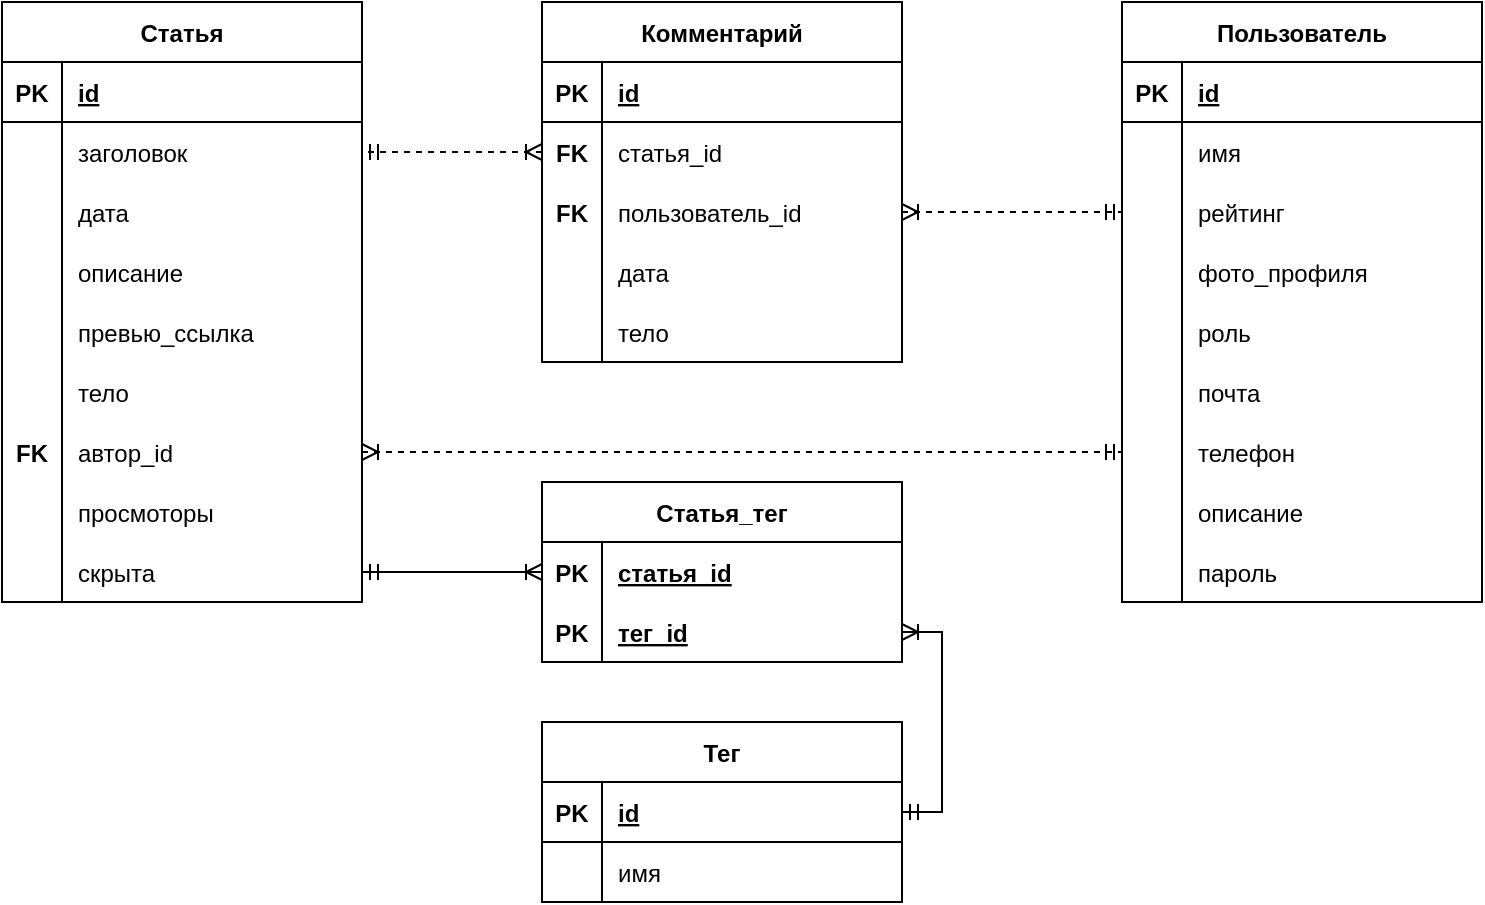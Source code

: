 <mxfile version="18.0.6" type="device"><diagram id="Qlt95Q3p_w7flG3ugTqh" name="Страница 1"><mxGraphModel dx="1038" dy="649" grid="1" gridSize="10" guides="1" tooltips="1" connect="1" arrows="1" fold="1" page="1" pageScale="1" pageWidth="827" pageHeight="1169" math="0" shadow="0"><root><mxCell id="0"/><mxCell id="1" parent="0"/><mxCell id="TPTfM9lemhjSynAn4OB5-2" value="Статья" style="shape=table;startSize=30;container=1;collapsible=1;childLayout=tableLayout;fixedRows=1;rowLines=0;fontStyle=1;align=center;resizeLast=1;" parent="1" vertex="1"><mxGeometry y="120" width="180" height="300" as="geometry"/></mxCell><mxCell id="TPTfM9lemhjSynAn4OB5-3" value="" style="shape=tableRow;horizontal=0;startSize=0;swimlaneHead=0;swimlaneBody=0;fillColor=none;collapsible=0;dropTarget=0;points=[[0,0.5],[1,0.5]];portConstraint=eastwest;top=0;left=0;right=0;bottom=1;" parent="TPTfM9lemhjSynAn4OB5-2" vertex="1"><mxGeometry y="30" width="180" height="30" as="geometry"/></mxCell><mxCell id="TPTfM9lemhjSynAn4OB5-4" value="PK" style="shape=partialRectangle;connectable=0;fillColor=none;top=0;left=0;bottom=0;right=0;fontStyle=1;overflow=hidden;" parent="TPTfM9lemhjSynAn4OB5-3" vertex="1"><mxGeometry width="30" height="30" as="geometry"><mxRectangle width="30" height="30" as="alternateBounds"/></mxGeometry></mxCell><mxCell id="TPTfM9lemhjSynAn4OB5-5" value="id" style="shape=partialRectangle;connectable=0;fillColor=none;top=0;left=0;bottom=0;right=0;align=left;spacingLeft=6;fontStyle=5;overflow=hidden;" parent="TPTfM9lemhjSynAn4OB5-3" vertex="1"><mxGeometry x="30" width="150" height="30" as="geometry"><mxRectangle width="150" height="30" as="alternateBounds"/></mxGeometry></mxCell><mxCell id="TPTfM9lemhjSynAn4OB5-6" value="" style="shape=tableRow;horizontal=0;startSize=0;swimlaneHead=0;swimlaneBody=0;fillColor=none;collapsible=0;dropTarget=0;points=[[0,0.5],[1,0.5]];portConstraint=eastwest;top=0;left=0;right=0;bottom=0;" parent="TPTfM9lemhjSynAn4OB5-2" vertex="1"><mxGeometry y="60" width="180" height="30" as="geometry"/></mxCell><mxCell id="TPTfM9lemhjSynAn4OB5-7" value="" style="shape=partialRectangle;connectable=0;fillColor=none;top=0;left=0;bottom=0;right=0;editable=1;overflow=hidden;" parent="TPTfM9lemhjSynAn4OB5-6" vertex="1"><mxGeometry width="30" height="30" as="geometry"><mxRectangle width="30" height="30" as="alternateBounds"/></mxGeometry></mxCell><mxCell id="TPTfM9lemhjSynAn4OB5-8" value="заголовок" style="shape=partialRectangle;connectable=0;fillColor=none;top=0;left=0;bottom=0;right=0;align=left;spacingLeft=6;overflow=hidden;" parent="TPTfM9lemhjSynAn4OB5-6" vertex="1"><mxGeometry x="30" width="150" height="30" as="geometry"><mxRectangle width="150" height="30" as="alternateBounds"/></mxGeometry></mxCell><mxCell id="TPTfM9lemhjSynAn4OB5-21" style="shape=tableRow;horizontal=0;startSize=0;swimlaneHead=0;swimlaneBody=0;fillColor=none;collapsible=0;dropTarget=0;points=[[0,0.5],[1,0.5]];portConstraint=eastwest;top=0;left=0;right=0;bottom=0;" parent="TPTfM9lemhjSynAn4OB5-2" vertex="1"><mxGeometry y="90" width="180" height="30" as="geometry"/></mxCell><mxCell id="TPTfM9lemhjSynAn4OB5-22" style="shape=partialRectangle;connectable=0;fillColor=none;top=0;left=0;bottom=0;right=0;editable=1;overflow=hidden;" parent="TPTfM9lemhjSynAn4OB5-21" vertex="1"><mxGeometry width="30" height="30" as="geometry"><mxRectangle width="30" height="30" as="alternateBounds"/></mxGeometry></mxCell><mxCell id="TPTfM9lemhjSynAn4OB5-23" value="дата" style="shape=partialRectangle;connectable=0;fillColor=none;top=0;left=0;bottom=0;right=0;align=left;spacingLeft=6;overflow=hidden;" parent="TPTfM9lemhjSynAn4OB5-21" vertex="1"><mxGeometry x="30" width="150" height="30" as="geometry"><mxRectangle width="150" height="30" as="alternateBounds"/></mxGeometry></mxCell><mxCell id="TPTfM9lemhjSynAn4OB5-9" value="" style="shape=tableRow;horizontal=0;startSize=0;swimlaneHead=0;swimlaneBody=0;fillColor=none;collapsible=0;dropTarget=0;points=[[0,0.5],[1,0.5]];portConstraint=eastwest;top=0;left=0;right=0;bottom=0;" parent="TPTfM9lemhjSynAn4OB5-2" vertex="1"><mxGeometry y="120" width="180" height="30" as="geometry"/></mxCell><mxCell id="TPTfM9lemhjSynAn4OB5-10" value="" style="shape=partialRectangle;connectable=0;fillColor=none;top=0;left=0;bottom=0;right=0;editable=1;overflow=hidden;" parent="TPTfM9lemhjSynAn4OB5-9" vertex="1"><mxGeometry width="30" height="30" as="geometry"><mxRectangle width="30" height="30" as="alternateBounds"/></mxGeometry></mxCell><mxCell id="TPTfM9lemhjSynAn4OB5-11" value="описание" style="shape=partialRectangle;connectable=0;fillColor=none;top=0;left=0;bottom=0;right=0;align=left;spacingLeft=6;overflow=hidden;" parent="TPTfM9lemhjSynAn4OB5-9" vertex="1"><mxGeometry x="30" width="150" height="30" as="geometry"><mxRectangle width="150" height="30" as="alternateBounds"/></mxGeometry></mxCell><mxCell id="TPTfM9lemhjSynAn4OB5-12" value="" style="shape=tableRow;horizontal=0;startSize=0;swimlaneHead=0;swimlaneBody=0;fillColor=none;collapsible=0;dropTarget=0;points=[[0,0.5],[1,0.5]];portConstraint=eastwest;top=0;left=0;right=0;bottom=0;" parent="TPTfM9lemhjSynAn4OB5-2" vertex="1"><mxGeometry y="150" width="180" height="30" as="geometry"/></mxCell><mxCell id="TPTfM9lemhjSynAn4OB5-13" value="" style="shape=partialRectangle;connectable=0;fillColor=none;top=0;left=0;bottom=0;right=0;editable=1;overflow=hidden;" parent="TPTfM9lemhjSynAn4OB5-12" vertex="1"><mxGeometry width="30" height="30" as="geometry"><mxRectangle width="30" height="30" as="alternateBounds"/></mxGeometry></mxCell><mxCell id="TPTfM9lemhjSynAn4OB5-14" value="превью_ссылка" style="shape=partialRectangle;connectable=0;fillColor=none;top=0;left=0;bottom=0;right=0;align=left;spacingLeft=6;overflow=hidden;" parent="TPTfM9lemhjSynAn4OB5-12" vertex="1"><mxGeometry x="30" width="150" height="30" as="geometry"><mxRectangle width="150" height="30" as="alternateBounds"/></mxGeometry></mxCell><mxCell id="TPTfM9lemhjSynAn4OB5-15" style="shape=tableRow;horizontal=0;startSize=0;swimlaneHead=0;swimlaneBody=0;fillColor=none;collapsible=0;dropTarget=0;points=[[0,0.5],[1,0.5]];portConstraint=eastwest;top=0;left=0;right=0;bottom=0;" parent="TPTfM9lemhjSynAn4OB5-2" vertex="1"><mxGeometry y="180" width="180" height="30" as="geometry"/></mxCell><mxCell id="TPTfM9lemhjSynAn4OB5-16" style="shape=partialRectangle;connectable=0;fillColor=none;top=0;left=0;bottom=0;right=0;editable=1;overflow=hidden;" parent="TPTfM9lemhjSynAn4OB5-15" vertex="1"><mxGeometry width="30" height="30" as="geometry"><mxRectangle width="30" height="30" as="alternateBounds"/></mxGeometry></mxCell><mxCell id="TPTfM9lemhjSynAn4OB5-17" value="тело" style="shape=partialRectangle;connectable=0;fillColor=none;top=0;left=0;bottom=0;right=0;align=left;spacingLeft=6;overflow=hidden;" parent="TPTfM9lemhjSynAn4OB5-15" vertex="1"><mxGeometry x="30" width="150" height="30" as="geometry"><mxRectangle width="150" height="30" as="alternateBounds"/></mxGeometry></mxCell><mxCell id="TPTfM9lemhjSynAn4OB5-18" style="shape=tableRow;horizontal=0;startSize=0;swimlaneHead=0;swimlaneBody=0;fillColor=none;collapsible=0;dropTarget=0;points=[[0,0.5],[1,0.5]];portConstraint=eastwest;top=0;left=0;right=0;bottom=0;" parent="TPTfM9lemhjSynAn4OB5-2" vertex="1"><mxGeometry y="210" width="180" height="30" as="geometry"/></mxCell><mxCell id="TPTfM9lemhjSynAn4OB5-19" value="FK" style="shape=partialRectangle;connectable=0;fillColor=none;top=0;left=0;bottom=0;right=0;editable=1;overflow=hidden;fontStyle=1" parent="TPTfM9lemhjSynAn4OB5-18" vertex="1"><mxGeometry width="30" height="30" as="geometry"><mxRectangle width="30" height="30" as="alternateBounds"/></mxGeometry></mxCell><mxCell id="TPTfM9lemhjSynAn4OB5-20" value="автор_id" style="shape=partialRectangle;connectable=0;fillColor=none;top=0;left=0;bottom=0;right=0;align=left;spacingLeft=6;overflow=hidden;" parent="TPTfM9lemhjSynAn4OB5-18" vertex="1"><mxGeometry x="30" width="150" height="30" as="geometry"><mxRectangle width="150" height="30" as="alternateBounds"/></mxGeometry></mxCell><mxCell id="TPTfM9lemhjSynAn4OB5-24" style="shape=tableRow;horizontal=0;startSize=0;swimlaneHead=0;swimlaneBody=0;fillColor=none;collapsible=0;dropTarget=0;points=[[0,0.5],[1,0.5]];portConstraint=eastwest;top=0;left=0;right=0;bottom=0;" parent="TPTfM9lemhjSynAn4OB5-2" vertex="1"><mxGeometry y="240" width="180" height="30" as="geometry"/></mxCell><mxCell id="TPTfM9lemhjSynAn4OB5-25" style="shape=partialRectangle;connectable=0;fillColor=none;top=0;left=0;bottom=0;right=0;editable=1;overflow=hidden;fontStyle=1" parent="TPTfM9lemhjSynAn4OB5-24" vertex="1"><mxGeometry width="30" height="30" as="geometry"><mxRectangle width="30" height="30" as="alternateBounds"/></mxGeometry></mxCell><mxCell id="TPTfM9lemhjSynAn4OB5-26" value="просмоторы" style="shape=partialRectangle;connectable=0;fillColor=none;top=0;left=0;bottom=0;right=0;align=left;spacingLeft=6;overflow=hidden;" parent="TPTfM9lemhjSynAn4OB5-24" vertex="1"><mxGeometry x="30" width="150" height="30" as="geometry"><mxRectangle width="150" height="30" as="alternateBounds"/></mxGeometry></mxCell><mxCell id="TPTfM9lemhjSynAn4OB5-56" style="shape=tableRow;horizontal=0;startSize=0;swimlaneHead=0;swimlaneBody=0;fillColor=none;collapsible=0;dropTarget=0;points=[[0,0.5],[1,0.5]];portConstraint=eastwest;top=0;left=0;right=0;bottom=0;" parent="TPTfM9lemhjSynAn4OB5-2" vertex="1"><mxGeometry y="270" width="180" height="30" as="geometry"/></mxCell><mxCell id="TPTfM9lemhjSynAn4OB5-57" style="shape=partialRectangle;connectable=0;fillColor=none;top=0;left=0;bottom=0;right=0;editable=1;overflow=hidden;fontStyle=1" parent="TPTfM9lemhjSynAn4OB5-56" vertex="1"><mxGeometry width="30" height="30" as="geometry"><mxRectangle width="30" height="30" as="alternateBounds"/></mxGeometry></mxCell><mxCell id="TPTfM9lemhjSynAn4OB5-58" value="скрыта" style="shape=partialRectangle;connectable=0;fillColor=none;top=0;left=0;bottom=0;right=0;align=left;spacingLeft=6;overflow=hidden;" parent="TPTfM9lemhjSynAn4OB5-56" vertex="1"><mxGeometry x="30" width="150" height="30" as="geometry"><mxRectangle width="150" height="30" as="alternateBounds"/></mxGeometry></mxCell><mxCell id="TPTfM9lemhjSynAn4OB5-40" value="Пользователь" style="shape=table;startSize=30;container=1;collapsible=1;childLayout=tableLayout;fixedRows=1;rowLines=0;fontStyle=1;align=center;resizeLast=1;" parent="1" vertex="1"><mxGeometry x="560" y="120" width="180" height="300" as="geometry"/></mxCell><mxCell id="TPTfM9lemhjSynAn4OB5-41" value="" style="shape=tableRow;horizontal=0;startSize=0;swimlaneHead=0;swimlaneBody=0;fillColor=none;collapsible=0;dropTarget=0;points=[[0,0.5],[1,0.5]];portConstraint=eastwest;top=0;left=0;right=0;bottom=1;" parent="TPTfM9lemhjSynAn4OB5-40" vertex="1"><mxGeometry y="30" width="180" height="30" as="geometry"/></mxCell><mxCell id="TPTfM9lemhjSynAn4OB5-42" value="PK" style="shape=partialRectangle;connectable=0;fillColor=none;top=0;left=0;bottom=0;right=0;fontStyle=1;overflow=hidden;" parent="TPTfM9lemhjSynAn4OB5-41" vertex="1"><mxGeometry width="30" height="30" as="geometry"><mxRectangle width="30" height="30" as="alternateBounds"/></mxGeometry></mxCell><mxCell id="TPTfM9lemhjSynAn4OB5-43" value="id" style="shape=partialRectangle;connectable=0;fillColor=none;top=0;left=0;bottom=0;right=0;align=left;spacingLeft=6;fontStyle=5;overflow=hidden;" parent="TPTfM9lemhjSynAn4OB5-41" vertex="1"><mxGeometry x="30" width="150" height="30" as="geometry"><mxRectangle width="150" height="30" as="alternateBounds"/></mxGeometry></mxCell><mxCell id="TPTfM9lemhjSynAn4OB5-44" value="" style="shape=tableRow;horizontal=0;startSize=0;swimlaneHead=0;swimlaneBody=0;fillColor=none;collapsible=0;dropTarget=0;points=[[0,0.5],[1,0.5]];portConstraint=eastwest;top=0;left=0;right=0;bottom=0;" parent="TPTfM9lemhjSynAn4OB5-40" vertex="1"><mxGeometry y="60" width="180" height="30" as="geometry"/></mxCell><mxCell id="TPTfM9lemhjSynAn4OB5-45" value="" style="shape=partialRectangle;connectable=0;fillColor=none;top=0;left=0;bottom=0;right=0;editable=1;overflow=hidden;" parent="TPTfM9lemhjSynAn4OB5-44" vertex="1"><mxGeometry width="30" height="30" as="geometry"><mxRectangle width="30" height="30" as="alternateBounds"/></mxGeometry></mxCell><mxCell id="TPTfM9lemhjSynAn4OB5-46" value="имя" style="shape=partialRectangle;connectable=0;fillColor=none;top=0;left=0;bottom=0;right=0;align=left;spacingLeft=6;overflow=hidden;" parent="TPTfM9lemhjSynAn4OB5-44" vertex="1"><mxGeometry x="30" width="150" height="30" as="geometry"><mxRectangle width="150" height="30" as="alternateBounds"/></mxGeometry></mxCell><mxCell id="TPTfM9lemhjSynAn4OB5-47" value="" style="shape=tableRow;horizontal=0;startSize=0;swimlaneHead=0;swimlaneBody=0;fillColor=none;collapsible=0;dropTarget=0;points=[[0,0.5],[1,0.5]];portConstraint=eastwest;top=0;left=0;right=0;bottom=0;" parent="TPTfM9lemhjSynAn4OB5-40" vertex="1"><mxGeometry y="90" width="180" height="30" as="geometry"/></mxCell><mxCell id="TPTfM9lemhjSynAn4OB5-48" value="" style="shape=partialRectangle;connectable=0;fillColor=none;top=0;left=0;bottom=0;right=0;editable=1;overflow=hidden;" parent="TPTfM9lemhjSynAn4OB5-47" vertex="1"><mxGeometry width="30" height="30" as="geometry"><mxRectangle width="30" height="30" as="alternateBounds"/></mxGeometry></mxCell><mxCell id="TPTfM9lemhjSynAn4OB5-49" value="рейтинг" style="shape=partialRectangle;connectable=0;fillColor=none;top=0;left=0;bottom=0;right=0;align=left;spacingLeft=6;overflow=hidden;" parent="TPTfM9lemhjSynAn4OB5-47" vertex="1"><mxGeometry x="30" width="150" height="30" as="geometry"><mxRectangle width="150" height="30" as="alternateBounds"/></mxGeometry></mxCell><mxCell id="TPTfM9lemhjSynAn4OB5-50" value="" style="shape=tableRow;horizontal=0;startSize=0;swimlaneHead=0;swimlaneBody=0;fillColor=none;collapsible=0;dropTarget=0;points=[[0,0.5],[1,0.5]];portConstraint=eastwest;top=0;left=0;right=0;bottom=0;" parent="TPTfM9lemhjSynAn4OB5-40" vertex="1"><mxGeometry y="120" width="180" height="30" as="geometry"/></mxCell><mxCell id="TPTfM9lemhjSynAn4OB5-51" value="" style="shape=partialRectangle;connectable=0;fillColor=none;top=0;left=0;bottom=0;right=0;editable=1;overflow=hidden;" parent="TPTfM9lemhjSynAn4OB5-50" vertex="1"><mxGeometry width="30" height="30" as="geometry"><mxRectangle width="30" height="30" as="alternateBounds"/></mxGeometry></mxCell><mxCell id="TPTfM9lemhjSynAn4OB5-52" value="фото_профиля" style="shape=partialRectangle;connectable=0;fillColor=none;top=0;left=0;bottom=0;right=0;align=left;spacingLeft=6;overflow=hidden;" parent="TPTfM9lemhjSynAn4OB5-50" vertex="1"><mxGeometry x="30" width="150" height="30" as="geometry"><mxRectangle width="150" height="30" as="alternateBounds"/></mxGeometry></mxCell><mxCell id="TPTfM9lemhjSynAn4OB5-53" style="shape=tableRow;horizontal=0;startSize=0;swimlaneHead=0;swimlaneBody=0;fillColor=none;collapsible=0;dropTarget=0;points=[[0,0.5],[1,0.5]];portConstraint=eastwest;top=0;left=0;right=0;bottom=0;" parent="TPTfM9lemhjSynAn4OB5-40" vertex="1"><mxGeometry y="150" width="180" height="30" as="geometry"/></mxCell><mxCell id="TPTfM9lemhjSynAn4OB5-54" style="shape=partialRectangle;connectable=0;fillColor=none;top=0;left=0;bottom=0;right=0;editable=1;overflow=hidden;" parent="TPTfM9lemhjSynAn4OB5-53" vertex="1"><mxGeometry width="30" height="30" as="geometry"><mxRectangle width="30" height="30" as="alternateBounds"/></mxGeometry></mxCell><mxCell id="TPTfM9lemhjSynAn4OB5-55" value="роль" style="shape=partialRectangle;connectable=0;fillColor=none;top=0;left=0;bottom=0;right=0;align=left;spacingLeft=6;overflow=hidden;" parent="TPTfM9lemhjSynAn4OB5-53" vertex="1"><mxGeometry x="30" width="150" height="30" as="geometry"><mxRectangle width="150" height="30" as="alternateBounds"/></mxGeometry></mxCell><mxCell id="TPTfM9lemhjSynAn4OB5-78" style="shape=tableRow;horizontal=0;startSize=0;swimlaneHead=0;swimlaneBody=0;fillColor=none;collapsible=0;dropTarget=0;points=[[0,0.5],[1,0.5]];portConstraint=eastwest;top=0;left=0;right=0;bottom=0;" parent="TPTfM9lemhjSynAn4OB5-40" vertex="1"><mxGeometry y="180" width="180" height="30" as="geometry"/></mxCell><mxCell id="TPTfM9lemhjSynAn4OB5-79" style="shape=partialRectangle;connectable=0;fillColor=none;top=0;left=0;bottom=0;right=0;editable=1;overflow=hidden;" parent="TPTfM9lemhjSynAn4OB5-78" vertex="1"><mxGeometry width="30" height="30" as="geometry"><mxRectangle width="30" height="30" as="alternateBounds"/></mxGeometry></mxCell><mxCell id="TPTfM9lemhjSynAn4OB5-80" value="почта" style="shape=partialRectangle;connectable=0;fillColor=none;top=0;left=0;bottom=0;right=0;align=left;spacingLeft=6;overflow=hidden;" parent="TPTfM9lemhjSynAn4OB5-78" vertex="1"><mxGeometry x="30" width="150" height="30" as="geometry"><mxRectangle width="150" height="30" as="alternateBounds"/></mxGeometry></mxCell><mxCell id="TPTfM9lemhjSynAn4OB5-84" style="shape=tableRow;horizontal=0;startSize=0;swimlaneHead=0;swimlaneBody=0;fillColor=none;collapsible=0;dropTarget=0;points=[[0,0.5],[1,0.5]];portConstraint=eastwest;top=0;left=0;right=0;bottom=0;" parent="TPTfM9lemhjSynAn4OB5-40" vertex="1"><mxGeometry y="210" width="180" height="30" as="geometry"/></mxCell><mxCell id="TPTfM9lemhjSynAn4OB5-85" style="shape=partialRectangle;connectable=0;fillColor=none;top=0;left=0;bottom=0;right=0;editable=1;overflow=hidden;" parent="TPTfM9lemhjSynAn4OB5-84" vertex="1"><mxGeometry width="30" height="30" as="geometry"><mxRectangle width="30" height="30" as="alternateBounds"/></mxGeometry></mxCell><mxCell id="TPTfM9lemhjSynAn4OB5-86" value="телефон" style="shape=partialRectangle;connectable=0;fillColor=none;top=0;left=0;bottom=0;right=0;align=left;spacingLeft=6;overflow=hidden;" parent="TPTfM9lemhjSynAn4OB5-84" vertex="1"><mxGeometry x="30" width="150" height="30" as="geometry"><mxRectangle width="150" height="30" as="alternateBounds"/></mxGeometry></mxCell><mxCell id="TPTfM9lemhjSynAn4OB5-87" style="shape=tableRow;horizontal=0;startSize=0;swimlaneHead=0;swimlaneBody=0;fillColor=none;collapsible=0;dropTarget=0;points=[[0,0.5],[1,0.5]];portConstraint=eastwest;top=0;left=0;right=0;bottom=0;" parent="TPTfM9lemhjSynAn4OB5-40" vertex="1"><mxGeometry y="240" width="180" height="30" as="geometry"/></mxCell><mxCell id="TPTfM9lemhjSynAn4OB5-88" style="shape=partialRectangle;connectable=0;fillColor=none;top=0;left=0;bottom=0;right=0;editable=1;overflow=hidden;" parent="TPTfM9lemhjSynAn4OB5-87" vertex="1"><mxGeometry width="30" height="30" as="geometry"><mxRectangle width="30" height="30" as="alternateBounds"/></mxGeometry></mxCell><mxCell id="TPTfM9lemhjSynAn4OB5-89" value="описание" style="shape=partialRectangle;connectable=0;fillColor=none;top=0;left=0;bottom=0;right=0;align=left;spacingLeft=6;overflow=hidden;" parent="TPTfM9lemhjSynAn4OB5-87" vertex="1"><mxGeometry x="30" width="150" height="30" as="geometry"><mxRectangle width="150" height="30" as="alternateBounds"/></mxGeometry></mxCell><mxCell id="TPTfM9lemhjSynAn4OB5-81" style="shape=tableRow;horizontal=0;startSize=0;swimlaneHead=0;swimlaneBody=0;fillColor=none;collapsible=0;dropTarget=0;points=[[0,0.5],[1,0.5]];portConstraint=eastwest;top=0;left=0;right=0;bottom=0;" parent="TPTfM9lemhjSynAn4OB5-40" vertex="1"><mxGeometry y="270" width="180" height="30" as="geometry"/></mxCell><mxCell id="TPTfM9lemhjSynAn4OB5-82" style="shape=partialRectangle;connectable=0;fillColor=none;top=0;left=0;bottom=0;right=0;editable=1;overflow=hidden;" parent="TPTfM9lemhjSynAn4OB5-81" vertex="1"><mxGeometry width="30" height="30" as="geometry"><mxRectangle width="30" height="30" as="alternateBounds"/></mxGeometry></mxCell><mxCell id="TPTfM9lemhjSynAn4OB5-83" value="пароль" style="shape=partialRectangle;connectable=0;fillColor=none;top=0;left=0;bottom=0;right=0;align=left;spacingLeft=6;overflow=hidden;" parent="TPTfM9lemhjSynAn4OB5-81" vertex="1"><mxGeometry x="30" width="150" height="30" as="geometry"><mxRectangle width="150" height="30" as="alternateBounds"/></mxGeometry></mxCell><mxCell id="TPTfM9lemhjSynAn4OB5-59" value="Комментарий" style="shape=table;startSize=30;container=1;collapsible=1;childLayout=tableLayout;fixedRows=1;rowLines=0;fontStyle=1;align=center;resizeLast=1;" parent="1" vertex="1"><mxGeometry x="270" y="120" width="180" height="180" as="geometry"/></mxCell><mxCell id="TPTfM9lemhjSynAn4OB5-60" value="" style="shape=tableRow;horizontal=0;startSize=0;swimlaneHead=0;swimlaneBody=0;fillColor=none;collapsible=0;dropTarget=0;points=[[0,0.5],[1,0.5]];portConstraint=eastwest;top=0;left=0;right=0;bottom=1;" parent="TPTfM9lemhjSynAn4OB5-59" vertex="1"><mxGeometry y="30" width="180" height="30" as="geometry"/></mxCell><mxCell id="TPTfM9lemhjSynAn4OB5-61" value="PK" style="shape=partialRectangle;connectable=0;fillColor=none;top=0;left=0;bottom=0;right=0;fontStyle=1;overflow=hidden;" parent="TPTfM9lemhjSynAn4OB5-60" vertex="1"><mxGeometry width="30" height="30" as="geometry"><mxRectangle width="30" height="30" as="alternateBounds"/></mxGeometry></mxCell><mxCell id="TPTfM9lemhjSynAn4OB5-62" value="id" style="shape=partialRectangle;connectable=0;fillColor=none;top=0;left=0;bottom=0;right=0;align=left;spacingLeft=6;fontStyle=5;overflow=hidden;" parent="TPTfM9lemhjSynAn4OB5-60" vertex="1"><mxGeometry x="30" width="150" height="30" as="geometry"><mxRectangle width="150" height="30" as="alternateBounds"/></mxGeometry></mxCell><mxCell id="TPTfM9lemhjSynAn4OB5-72" style="shape=tableRow;horizontal=0;startSize=0;swimlaneHead=0;swimlaneBody=0;fillColor=none;collapsible=0;dropTarget=0;points=[[0,0.5],[1,0.5]];portConstraint=eastwest;top=0;left=0;right=0;bottom=0;" parent="TPTfM9lemhjSynAn4OB5-59" vertex="1"><mxGeometry y="60" width="180" height="30" as="geometry"/></mxCell><mxCell id="TPTfM9lemhjSynAn4OB5-73" value="FK" style="shape=partialRectangle;connectable=0;fillColor=none;top=0;left=0;bottom=0;right=0;editable=1;overflow=hidden;fontStyle=1" parent="TPTfM9lemhjSynAn4OB5-72" vertex="1"><mxGeometry width="30" height="30" as="geometry"><mxRectangle width="30" height="30" as="alternateBounds"/></mxGeometry></mxCell><mxCell id="TPTfM9lemhjSynAn4OB5-74" value="статья_id" style="shape=partialRectangle;connectable=0;fillColor=none;top=0;left=0;bottom=0;right=0;align=left;spacingLeft=6;overflow=hidden;" parent="TPTfM9lemhjSynAn4OB5-72" vertex="1"><mxGeometry x="30" width="150" height="30" as="geometry"><mxRectangle width="150" height="30" as="alternateBounds"/></mxGeometry></mxCell><mxCell id="TPTfM9lemhjSynAn4OB5-63" value="" style="shape=tableRow;horizontal=0;startSize=0;swimlaneHead=0;swimlaneBody=0;fillColor=none;collapsible=0;dropTarget=0;points=[[0,0.5],[1,0.5]];portConstraint=eastwest;top=0;left=0;right=0;bottom=0;" parent="TPTfM9lemhjSynAn4OB5-59" vertex="1"><mxGeometry y="90" width="180" height="30" as="geometry"/></mxCell><mxCell id="TPTfM9lemhjSynAn4OB5-64" value="FK" style="shape=partialRectangle;connectable=0;fillColor=none;top=0;left=0;bottom=0;right=0;editable=1;overflow=hidden;fontStyle=1" parent="TPTfM9lemhjSynAn4OB5-63" vertex="1"><mxGeometry width="30" height="30" as="geometry"><mxRectangle width="30" height="30" as="alternateBounds"/></mxGeometry></mxCell><mxCell id="TPTfM9lemhjSynAn4OB5-65" value="пользователь_id" style="shape=partialRectangle;connectable=0;fillColor=none;top=0;left=0;bottom=0;right=0;align=left;spacingLeft=6;overflow=hidden;" parent="TPTfM9lemhjSynAn4OB5-63" vertex="1"><mxGeometry x="30" width="150" height="30" as="geometry"><mxRectangle width="150" height="30" as="alternateBounds"/></mxGeometry></mxCell><mxCell id="TPTfM9lemhjSynAn4OB5-66" value="" style="shape=tableRow;horizontal=0;startSize=0;swimlaneHead=0;swimlaneBody=0;fillColor=none;collapsible=0;dropTarget=0;points=[[0,0.5],[1,0.5]];portConstraint=eastwest;top=0;left=0;right=0;bottom=0;" parent="TPTfM9lemhjSynAn4OB5-59" vertex="1"><mxGeometry y="120" width="180" height="30" as="geometry"/></mxCell><mxCell id="TPTfM9lemhjSynAn4OB5-67" value="" style="shape=partialRectangle;connectable=0;fillColor=none;top=0;left=0;bottom=0;right=0;editable=1;overflow=hidden;" parent="TPTfM9lemhjSynAn4OB5-66" vertex="1"><mxGeometry width="30" height="30" as="geometry"><mxRectangle width="30" height="30" as="alternateBounds"/></mxGeometry></mxCell><mxCell id="TPTfM9lemhjSynAn4OB5-68" value="дата" style="shape=partialRectangle;connectable=0;fillColor=none;top=0;left=0;bottom=0;right=0;align=left;spacingLeft=6;overflow=hidden;" parent="TPTfM9lemhjSynAn4OB5-66" vertex="1"><mxGeometry x="30" width="150" height="30" as="geometry"><mxRectangle width="150" height="30" as="alternateBounds"/></mxGeometry></mxCell><mxCell id="TPTfM9lemhjSynAn4OB5-69" value="" style="shape=tableRow;horizontal=0;startSize=0;swimlaneHead=0;swimlaneBody=0;fillColor=none;collapsible=0;dropTarget=0;points=[[0,0.5],[1,0.5]];portConstraint=eastwest;top=0;left=0;right=0;bottom=0;" parent="TPTfM9lemhjSynAn4OB5-59" vertex="1"><mxGeometry y="150" width="180" height="30" as="geometry"/></mxCell><mxCell id="TPTfM9lemhjSynAn4OB5-70" value="" style="shape=partialRectangle;connectable=0;fillColor=none;top=0;left=0;bottom=0;right=0;editable=1;overflow=hidden;" parent="TPTfM9lemhjSynAn4OB5-69" vertex="1"><mxGeometry width="30" height="30" as="geometry"><mxRectangle width="30" height="30" as="alternateBounds"/></mxGeometry></mxCell><mxCell id="TPTfM9lemhjSynAn4OB5-71" value="тело" style="shape=partialRectangle;connectable=0;fillColor=none;top=0;left=0;bottom=0;right=0;align=left;spacingLeft=6;overflow=hidden;" parent="TPTfM9lemhjSynAn4OB5-69" vertex="1"><mxGeometry x="30" width="150" height="30" as="geometry"><mxRectangle width="150" height="30" as="alternateBounds"/></mxGeometry></mxCell><mxCell id="TPTfM9lemhjSynAn4OB5-93" value="Тег" style="shape=table;startSize=30;container=1;collapsible=1;childLayout=tableLayout;fixedRows=1;rowLines=0;fontStyle=1;align=center;resizeLast=1;" parent="1" vertex="1"><mxGeometry x="270" y="480" width="180" height="90" as="geometry"/></mxCell><mxCell id="TPTfM9lemhjSynAn4OB5-94" value="" style="shape=tableRow;horizontal=0;startSize=0;swimlaneHead=0;swimlaneBody=0;fillColor=none;collapsible=0;dropTarget=0;points=[[0,0.5],[1,0.5]];portConstraint=eastwest;top=0;left=0;right=0;bottom=1;" parent="TPTfM9lemhjSynAn4OB5-93" vertex="1"><mxGeometry y="30" width="180" height="30" as="geometry"/></mxCell><mxCell id="TPTfM9lemhjSynAn4OB5-95" value="PK" style="shape=partialRectangle;connectable=0;fillColor=none;top=0;left=0;bottom=0;right=0;fontStyle=1;overflow=hidden;" parent="TPTfM9lemhjSynAn4OB5-94" vertex="1"><mxGeometry width="30" height="30" as="geometry"><mxRectangle width="30" height="30" as="alternateBounds"/></mxGeometry></mxCell><mxCell id="TPTfM9lemhjSynAn4OB5-96" value="id" style="shape=partialRectangle;connectable=0;fillColor=none;top=0;left=0;bottom=0;right=0;align=left;spacingLeft=6;fontStyle=5;overflow=hidden;" parent="TPTfM9lemhjSynAn4OB5-94" vertex="1"><mxGeometry x="30" width="150" height="30" as="geometry"><mxRectangle width="150" height="30" as="alternateBounds"/></mxGeometry></mxCell><mxCell id="TPTfM9lemhjSynAn4OB5-97" value="" style="shape=tableRow;horizontal=0;startSize=0;swimlaneHead=0;swimlaneBody=0;fillColor=none;collapsible=0;dropTarget=0;points=[[0,0.5],[1,0.5]];portConstraint=eastwest;top=0;left=0;right=0;bottom=0;" parent="TPTfM9lemhjSynAn4OB5-93" vertex="1"><mxGeometry y="60" width="180" height="30" as="geometry"/></mxCell><mxCell id="TPTfM9lemhjSynAn4OB5-98" value="" style="shape=partialRectangle;connectable=0;fillColor=none;top=0;left=0;bottom=0;right=0;editable=1;overflow=hidden;" parent="TPTfM9lemhjSynAn4OB5-97" vertex="1"><mxGeometry width="30" height="30" as="geometry"><mxRectangle width="30" height="30" as="alternateBounds"/></mxGeometry></mxCell><mxCell id="TPTfM9lemhjSynAn4OB5-99" value="имя" style="shape=partialRectangle;connectable=0;fillColor=none;top=0;left=0;bottom=0;right=0;align=left;spacingLeft=6;overflow=hidden;" parent="TPTfM9lemhjSynAn4OB5-97" vertex="1"><mxGeometry x="30" width="150" height="30" as="geometry"><mxRectangle width="150" height="30" as="alternateBounds"/></mxGeometry></mxCell><mxCell id="TPTfM9lemhjSynAn4OB5-108" style="edgeStyle=orthogonalEdgeStyle;rounded=0;orthogonalLoop=1;jettySize=auto;html=1;exitX=1;exitY=0.5;exitDx=0;exitDy=0;entryX=0;entryY=0.5;entryDx=0;entryDy=0;dashed=1;startArrow=ERoneToMany;startFill=0;endArrow=ERmandOne;endFill=0;" parent="1" source="TPTfM9lemhjSynAn4OB5-18" target="TPTfM9lemhjSynAn4OB5-84" edge="1"><mxGeometry relative="1" as="geometry"/></mxCell><mxCell id="TPTfM9lemhjSynAn4OB5-109" style="edgeStyle=orthogonalEdgeStyle;rounded=0;orthogonalLoop=1;jettySize=auto;html=1;exitX=0;exitY=0.5;exitDx=0;exitDy=0;entryX=1;entryY=0.5;entryDx=0;entryDy=0;dashed=1;startArrow=ERoneToMany;startFill=0;endArrow=ERmandOne;endFill=0;" parent="1" source="TPTfM9lemhjSynAn4OB5-72" target="TPTfM9lemhjSynAn4OB5-6" edge="1"><mxGeometry relative="1" as="geometry"/></mxCell><mxCell id="TPTfM9lemhjSynAn4OB5-110" style="edgeStyle=orthogonalEdgeStyle;rounded=0;orthogonalLoop=1;jettySize=auto;html=1;exitX=1;exitY=0.5;exitDx=0;exitDy=0;entryX=0;entryY=0.5;entryDx=0;entryDy=0;dashed=1;startArrow=ERoneToMany;startFill=0;endArrow=ERmandOne;endFill=0;" parent="1" source="TPTfM9lemhjSynAn4OB5-63" target="TPTfM9lemhjSynAn4OB5-47" edge="1"><mxGeometry relative="1" as="geometry"/></mxCell><mxCell id="TPTfM9lemhjSynAn4OB5-114" value="Статья_тег" style="shape=table;startSize=30;container=1;collapsible=1;childLayout=tableLayout;fixedRows=1;rowLines=0;fontStyle=1;align=center;resizeLast=1;" parent="1" vertex="1"><mxGeometry x="270" y="360" width="180" height="90" as="geometry"/></mxCell><mxCell id="TPTfM9lemhjSynAn4OB5-115" value="" style="shape=tableRow;horizontal=0;startSize=0;swimlaneHead=0;swimlaneBody=0;fillColor=none;collapsible=0;dropTarget=0;points=[[0,0.5],[1,0.5]];portConstraint=eastwest;top=0;left=0;right=0;bottom=1;strokeColor=none;" parent="TPTfM9lemhjSynAn4OB5-114" vertex="1"><mxGeometry y="30" width="180" height="30" as="geometry"/></mxCell><mxCell id="TPTfM9lemhjSynAn4OB5-116" value="PK" style="shape=partialRectangle;connectable=0;fillColor=none;top=0;left=0;bottom=0;right=0;fontStyle=1;overflow=hidden;" parent="TPTfM9lemhjSynAn4OB5-115" vertex="1"><mxGeometry width="30" height="30" as="geometry"><mxRectangle width="30" height="30" as="alternateBounds"/></mxGeometry></mxCell><mxCell id="TPTfM9lemhjSynAn4OB5-117" value="статья_id" style="shape=partialRectangle;connectable=0;fillColor=none;top=0;left=0;bottom=0;right=0;align=left;spacingLeft=6;fontStyle=5;overflow=hidden;" parent="TPTfM9lemhjSynAn4OB5-115" vertex="1"><mxGeometry x="30" width="150" height="30" as="geometry"><mxRectangle width="150" height="30" as="alternateBounds"/></mxGeometry></mxCell><mxCell id="TPTfM9lemhjSynAn4OB5-127" style="shape=tableRow;horizontal=0;startSize=0;swimlaneHead=0;swimlaneBody=0;fillColor=none;collapsible=0;dropTarget=0;points=[[0,0.5],[1,0.5]];portConstraint=eastwest;top=0;left=0;right=0;bottom=1;" parent="TPTfM9lemhjSynAn4OB5-114" vertex="1"><mxGeometry y="60" width="180" height="30" as="geometry"/></mxCell><mxCell id="TPTfM9lemhjSynAn4OB5-128" value="PK" style="shape=partialRectangle;connectable=0;fillColor=none;top=0;left=0;bottom=0;right=0;fontStyle=1;overflow=hidden;" parent="TPTfM9lemhjSynAn4OB5-127" vertex="1"><mxGeometry width="30" height="30" as="geometry"><mxRectangle width="30" height="30" as="alternateBounds"/></mxGeometry></mxCell><mxCell id="TPTfM9lemhjSynAn4OB5-129" value="тег_id" style="shape=partialRectangle;connectable=0;fillColor=none;top=0;left=0;bottom=0;right=0;align=left;spacingLeft=6;fontStyle=5;overflow=hidden;" parent="TPTfM9lemhjSynAn4OB5-127" vertex="1"><mxGeometry x="30" width="150" height="30" as="geometry"><mxRectangle width="150" height="30" as="alternateBounds"/></mxGeometry></mxCell><mxCell id="TPTfM9lemhjSynAn4OB5-130" style="edgeStyle=orthogonalEdgeStyle;rounded=0;orthogonalLoop=1;jettySize=auto;html=1;exitX=1;exitY=0.5;exitDx=0;exitDy=0;entryX=1;entryY=0.5;entryDx=0;entryDy=0;startArrow=ERoneToMany;startFill=0;endArrow=ERmandOne;endFill=0;" parent="1" source="TPTfM9lemhjSynAn4OB5-127" target="TPTfM9lemhjSynAn4OB5-94" edge="1"><mxGeometry relative="1" as="geometry"/></mxCell><mxCell id="TPTfM9lemhjSynAn4OB5-132" style="edgeStyle=orthogonalEdgeStyle;rounded=0;orthogonalLoop=1;jettySize=auto;html=1;exitX=0;exitY=0.5;exitDx=0;exitDy=0;entryX=1;entryY=0.5;entryDx=0;entryDy=0;startArrow=ERoneToMany;startFill=0;endArrow=ERmandOne;endFill=0;" parent="1" source="TPTfM9lemhjSynAn4OB5-115" target="TPTfM9lemhjSynAn4OB5-90" edge="1"><mxGeometry relative="1" as="geometry"/></mxCell><mxCell id="MvHG-WDJad9YOfWxrjfe-1" style="edgeStyle=orthogonalEdgeStyle;rounded=0;orthogonalLoop=1;jettySize=auto;html=1;exitX=0;exitY=0.5;exitDx=0;exitDy=0;entryX=1;entryY=0.5;entryDx=0;entryDy=0;endArrow=ERmandOne;endFill=0;startArrow=ERoneToMany;startFill=0;" edge="1" parent="1" source="TPTfM9lemhjSynAn4OB5-115" target="TPTfM9lemhjSynAn4OB5-56"><mxGeometry relative="1" as="geometry"/></mxCell></root></mxGraphModel></diagram></mxfile>